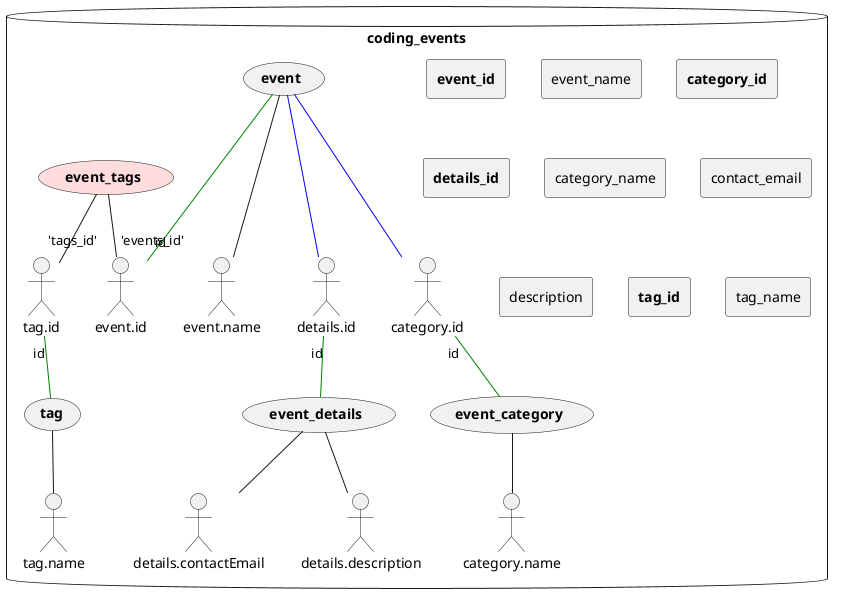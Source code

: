 @startuml

hide stereotype

skinparam {
    ArrowColor<<pkey>> green
    ArrowColor<<fkey>> blue
    UseCaseBackgroundColor<<Join>> #ffdddd
}

' NOTE: The new syntax has not been implemented yet.
' See plantuml.com/preprocessing

!define table(x) (<b>x</b>)

!definelong field(x,key = false)
    !if key == "true"
        rectangle "<b>x</b>"
    !else
        rectangle "x"
    !endif
!enddefinelong

!definelong rel(tbl,fld,key = "")
    !if key == "p"
        tbl -- fld <<pkey>>
    !else
        !if key == "f"
            tbl -- fld <<fkey>>
        !else
            tbl -- fld
        !endif
    !endif
!enddefinelong

' No matter wht I do, I cannot get this to change directions

!definelong urel(tbl,fld,key = "")
    !if key == "p"
        'tbl -[up]- fld <<pkey>>
        fld -- tbl <<pkey>>
    !else
        !if key == "f"
            'tbl -[up]- fld <<fkey>>
            fld -- tbl <<fkey>>
        !else
            'tbl -[up]- fld
            fld -- tbl
        !endif
    !endif
!enddefinelong


database coding_events {

    ' Tables
    table("event") as Event
    table("event_category") as Category
    table("event_details") as Details
    table("event_tags") as Tags <<Join>>
    table("tag") as Tag
    'table(hibernate_sequence) as HS

    ' Fields
    field("event_id",true) as event.id
    field("event_name") as event.name
    field("category_id",true) as category.id
    field("details_id",true) as details.id
    field("category_name") as category.name
    field("contact_email") as details.contactEmail
    field("description") as details.description
    field("tag_id",true) as tag.id
    field("tag_name") as tag.name

    ' Relationships
    'rel(Event,event.id,"p")
    Event --- "id" event.id <<pkey>>
    'rel(Event,event.name)
    Event --- event.name
    rel(Event,details.id,"f")
    rel(Event,category.id,"f")

    tag.id .[hidden] event.id
    event.id .[hidden] event.name
    event.name .[hidden] details.id
    details.id .[hidden] category.id

    'urel(Category,category.id,"p")
    Category -up- "id" category.id <<pkey>>
    rel(Category,category.name)

    'urel(Details,details.id,"p")
    Details -up- "id" details.id <<pkey>>
    rel(Details,details.contactEmail)
    rel(Details,details.description)

    /' Tags is a join table, so it does not have keys '/
    /' rel(Tags,event.id) : "as events_id" '/
    /' rel(Tags,tag.id) : "as tags_id" '/

    Tags -down- "'events_id'" event.id
    Tags -down- "'tags_id'" tag.id

    ' urel(Tag,tag.id,"p")
    Tag -up- "id" tag.id <<pkey>>
    rel(Tag,tag.name)
}
@enduml